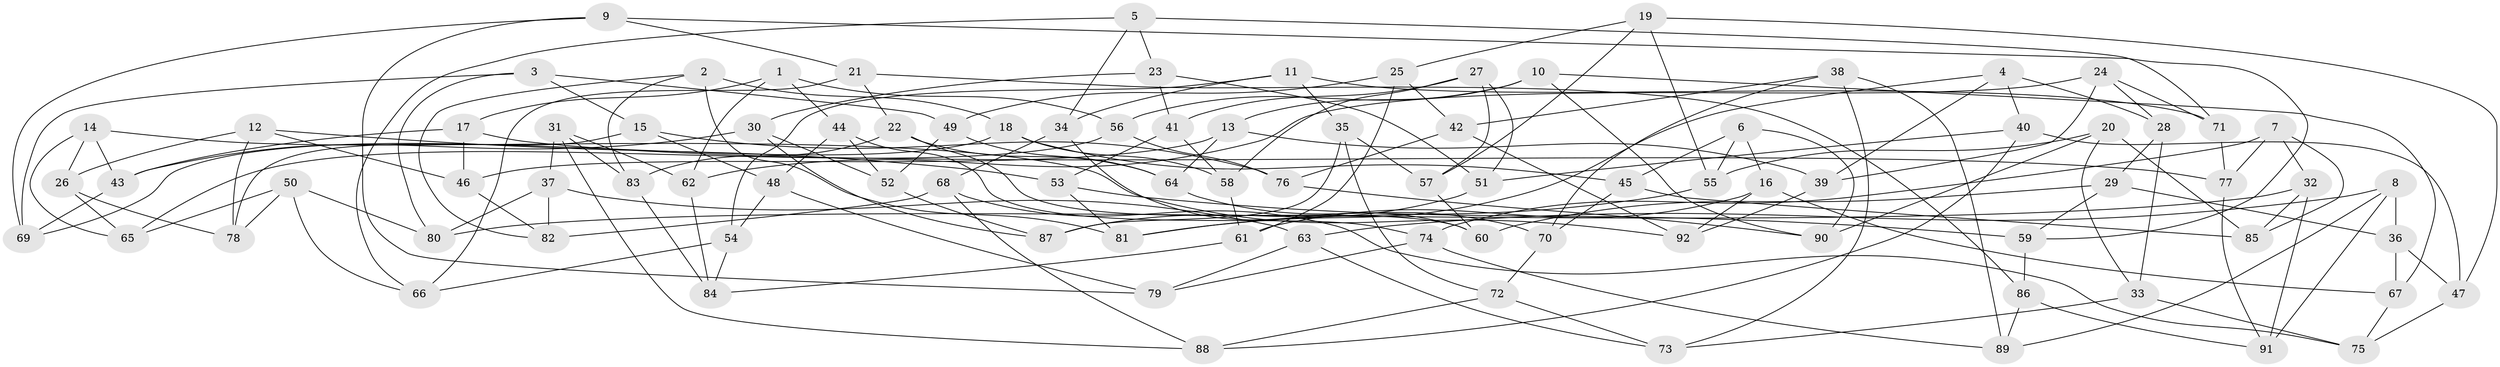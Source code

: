 // coarse degree distribution, {11: 0.05405405405405406, 9: 0.10810810810810811, 8: 0.08108108108108109, 5: 0.08108108108108109, 10: 0.05405405405405406, 4: 0.35135135135135137, 3: 0.1891891891891892, 7: 0.05405405405405406, 6: 0.02702702702702703}
// Generated by graph-tools (version 1.1) at 2025/54/03/04/25 22:54:03]
// undirected, 92 vertices, 184 edges
graph export_dot {
  node [color=gray90,style=filled];
  1;
  2;
  3;
  4;
  5;
  6;
  7;
  8;
  9;
  10;
  11;
  12;
  13;
  14;
  15;
  16;
  17;
  18;
  19;
  20;
  21;
  22;
  23;
  24;
  25;
  26;
  27;
  28;
  29;
  30;
  31;
  32;
  33;
  34;
  35;
  36;
  37;
  38;
  39;
  40;
  41;
  42;
  43;
  44;
  45;
  46;
  47;
  48;
  49;
  50;
  51;
  52;
  53;
  54;
  55;
  56;
  57;
  58;
  59;
  60;
  61;
  62;
  63;
  64;
  65;
  66;
  67;
  68;
  69;
  70;
  71;
  72;
  73;
  74;
  75;
  76;
  77;
  78;
  79;
  80;
  81;
  82;
  83;
  84;
  85;
  86;
  87;
  88;
  89;
  90;
  91;
  92;
  1 -- 62;
  1 -- 17;
  1 -- 44;
  1 -- 56;
  2 -- 83;
  2 -- 18;
  2 -- 81;
  2 -- 82;
  3 -- 80;
  3 -- 15;
  3 -- 49;
  3 -- 69;
  4 -- 81;
  4 -- 40;
  4 -- 39;
  4 -- 28;
  5 -- 23;
  5 -- 34;
  5 -- 71;
  5 -- 66;
  6 -- 55;
  6 -- 16;
  6 -- 90;
  6 -- 45;
  7 -- 85;
  7 -- 74;
  7 -- 77;
  7 -- 32;
  8 -- 63;
  8 -- 36;
  8 -- 91;
  8 -- 89;
  9 -- 79;
  9 -- 59;
  9 -- 21;
  9 -- 69;
  10 -- 90;
  10 -- 13;
  10 -- 56;
  10 -- 67;
  11 -- 35;
  11 -- 34;
  11 -- 54;
  11 -- 71;
  12 -- 26;
  12 -- 78;
  12 -- 46;
  12 -- 53;
  13 -- 46;
  13 -- 39;
  13 -- 64;
  14 -- 26;
  14 -- 43;
  14 -- 65;
  14 -- 92;
  15 -- 76;
  15 -- 48;
  15 -- 78;
  16 -- 67;
  16 -- 61;
  16 -- 92;
  17 -- 43;
  17 -- 46;
  17 -- 77;
  18 -- 58;
  18 -- 45;
  18 -- 69;
  19 -- 57;
  19 -- 47;
  19 -- 25;
  19 -- 55;
  20 -- 90;
  20 -- 33;
  20 -- 85;
  20 -- 55;
  21 -- 86;
  21 -- 66;
  21 -- 22;
  22 -- 83;
  22 -- 60;
  22 -- 64;
  23 -- 51;
  23 -- 41;
  23 -- 30;
  24 -- 28;
  24 -- 71;
  24 -- 62;
  24 -- 39;
  25 -- 49;
  25 -- 42;
  25 -- 61;
  26 -- 78;
  26 -- 65;
  27 -- 51;
  27 -- 41;
  27 -- 58;
  27 -- 57;
  28 -- 29;
  28 -- 33;
  29 -- 36;
  29 -- 60;
  29 -- 59;
  30 -- 52;
  30 -- 87;
  30 -- 43;
  31 -- 88;
  31 -- 37;
  31 -- 83;
  31 -- 62;
  32 -- 80;
  32 -- 91;
  32 -- 85;
  33 -- 75;
  33 -- 73;
  34 -- 60;
  34 -- 68;
  35 -- 57;
  35 -- 72;
  35 -- 87;
  36 -- 67;
  36 -- 47;
  37 -- 80;
  37 -- 63;
  37 -- 82;
  38 -- 70;
  38 -- 73;
  38 -- 42;
  38 -- 89;
  39 -- 92;
  40 -- 88;
  40 -- 47;
  40 -- 51;
  41 -- 58;
  41 -- 53;
  42 -- 76;
  42 -- 92;
  43 -- 69;
  44 -- 52;
  44 -- 74;
  44 -- 48;
  45 -- 70;
  45 -- 85;
  46 -- 82;
  47 -- 75;
  48 -- 54;
  48 -- 79;
  49 -- 52;
  49 -- 64;
  50 -- 65;
  50 -- 78;
  50 -- 66;
  50 -- 80;
  51 -- 87;
  52 -- 87;
  53 -- 59;
  53 -- 81;
  54 -- 66;
  54 -- 84;
  55 -- 81;
  56 -- 65;
  56 -- 76;
  57 -- 60;
  58 -- 61;
  59 -- 86;
  61 -- 84;
  62 -- 84;
  63 -- 79;
  63 -- 73;
  64 -- 70;
  67 -- 75;
  68 -- 88;
  68 -- 82;
  68 -- 75;
  70 -- 72;
  71 -- 77;
  72 -- 88;
  72 -- 73;
  74 -- 79;
  74 -- 89;
  76 -- 90;
  77 -- 91;
  83 -- 84;
  86 -- 89;
  86 -- 91;
}
